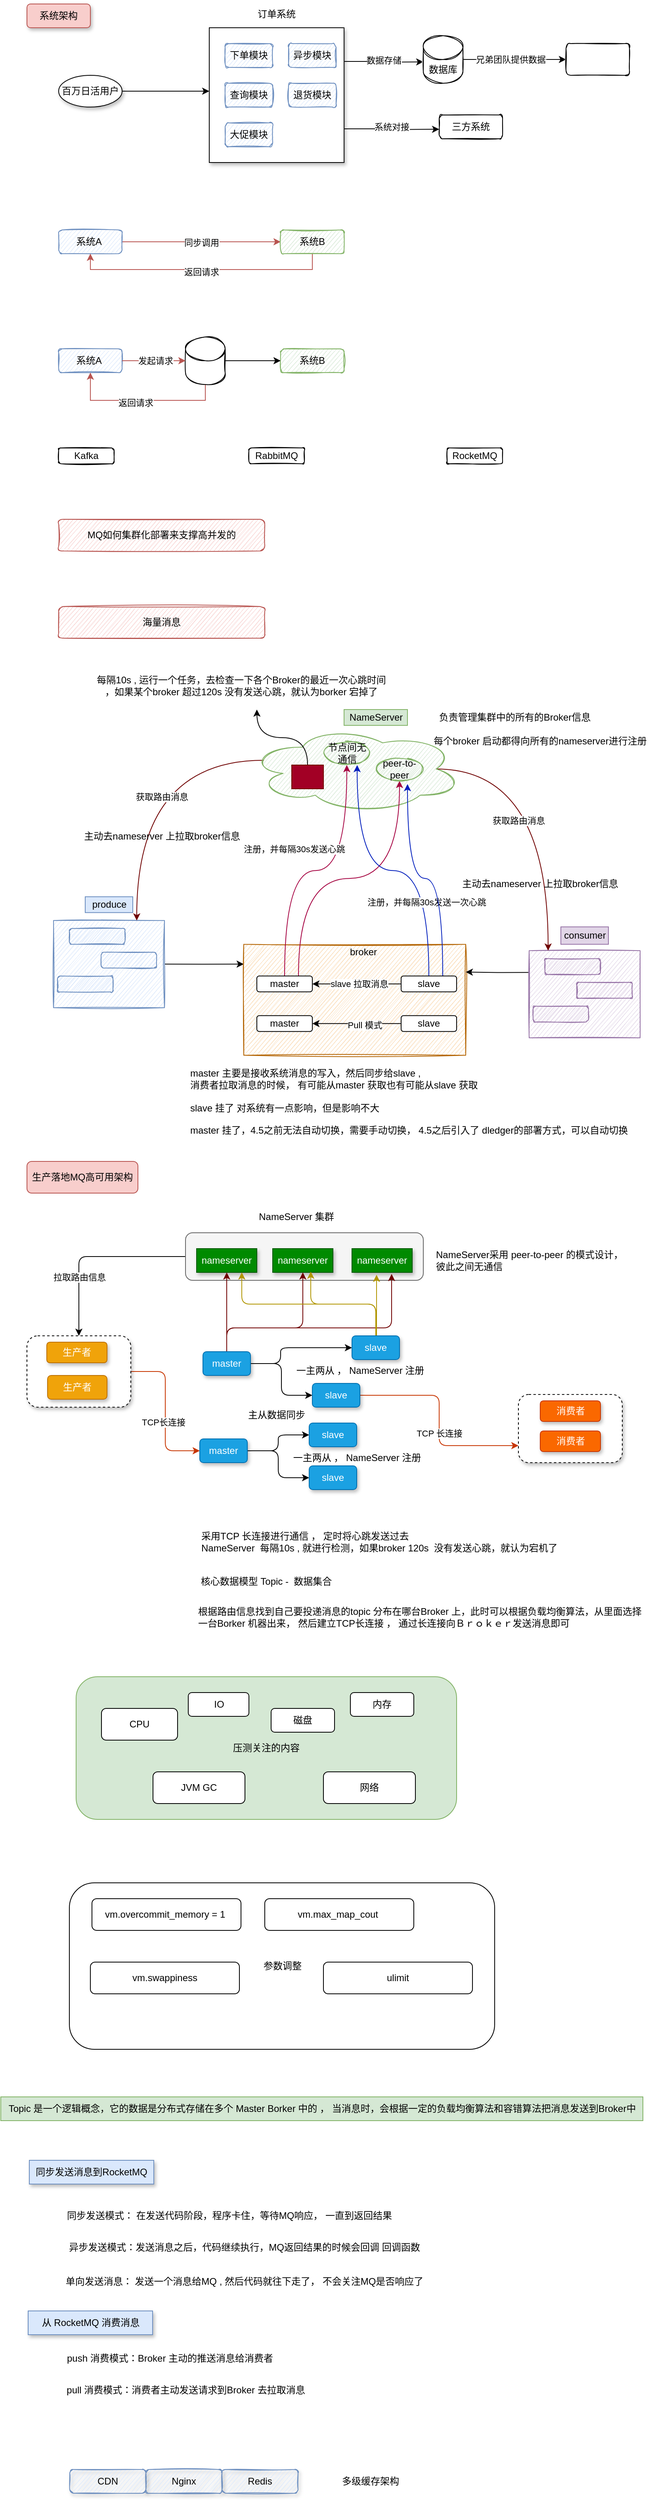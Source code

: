 <mxfile version="14.5.8" type="github" pages="2">
  <diagram id="b8MhGM4gEZMRXQwS6kFo" name="系统架构">
    <mxGraphModel dx="866" dy="522" grid="1" gridSize="10" guides="1" tooltips="1" connect="1" arrows="1" fold="1" page="1" pageScale="1" pageWidth="827" pageHeight="1169" math="0" shadow="0">
      <root>
        <mxCell id="0" />
        <mxCell id="1" parent="0" />
        <mxCell id="cdJhldStNLq4XBj77vGe-123" value="" style="rounded=1;whiteSpace=wrap;html=1;shadow=1;glass=0;sketch=0;align=center;dashed=1;" parent="1" vertex="1">
          <mxGeometry x="660" y="1794" width="131" height="86" as="geometry" />
        </mxCell>
        <mxCell id="cdJhldStNLq4XBj77vGe-134" style="edgeStyle=orthogonalEdgeStyle;orthogonalLoop=1;jettySize=auto;html=1;exitX=1;exitY=0.5;exitDx=0;exitDy=0;entryX=0;entryY=0.5;entryDx=0;entryDy=0;fillColor=#fa6800;strokeColor=#C73500;" parent="1" source="cdJhldStNLq4XBj77vGe-122" target="cdJhldStNLq4XBj77vGe-130" edge="1">
          <mxGeometry relative="1" as="geometry" />
        </mxCell>
        <mxCell id="cdJhldStNLq4XBj77vGe-136" value="TCP长连接" style="edgeLabel;html=1;align=center;verticalAlign=middle;resizable=0;points=[];" parent="cdJhldStNLq4XBj77vGe-134" vertex="1" connectable="0">
          <mxGeometry x="0.139" y="-3" relative="1" as="geometry">
            <mxPoint y="1" as="offset" />
          </mxGeometry>
        </mxCell>
        <mxCell id="cdJhldStNLq4XBj77vGe-122" value="" style="rounded=1;whiteSpace=wrap;html=1;shadow=1;glass=0;sketch=0;align=center;dashed=1;" parent="1" vertex="1">
          <mxGeometry x="40" y="1720" width="131" height="90" as="geometry" />
        </mxCell>
        <mxCell id="cdJhldStNLq4XBj77vGe-1" value="系统架构" style="rounded=1;whiteSpace=wrap;html=1;fillColor=#f8cecc;strokeColor=#b85450;sketch=0;shadow=1;" parent="1" vertex="1">
          <mxGeometry x="40" y="40" width="80" height="30" as="geometry" />
        </mxCell>
        <mxCell id="cdJhldStNLq4XBj77vGe-3" style="edgeStyle=orthogonalEdgeStyle;rounded=0;orthogonalLoop=1;jettySize=auto;html=1;exitX=1;exitY=0.5;exitDx=0;exitDy=0;" parent="1" source="cdJhldStNLq4XBj77vGe-2" edge="1">
          <mxGeometry relative="1" as="geometry">
            <mxPoint x="270" y="150" as="targetPoint" />
          </mxGeometry>
        </mxCell>
        <mxCell id="cdJhldStNLq4XBj77vGe-2" value="百万日活用户" style="ellipse;whiteSpace=wrap;html=1;shadow=1;sketch=0;" parent="1" vertex="1">
          <mxGeometry x="80" y="130" width="80" height="40" as="geometry" />
        </mxCell>
        <mxCell id="cdJhldStNLq4XBj77vGe-11" style="edgeStyle=orthogonalEdgeStyle;rounded=0;orthogonalLoop=1;jettySize=auto;html=1;exitX=1;exitY=0.25;exitDx=0;exitDy=0;" parent="1" source="cdJhldStNLq4XBj77vGe-4" edge="1">
          <mxGeometry relative="1" as="geometry">
            <mxPoint x="540" y="113" as="targetPoint" />
          </mxGeometry>
        </mxCell>
        <mxCell id="cdJhldStNLq4XBj77vGe-13" value="数据存储" style="edgeLabel;html=1;align=center;verticalAlign=middle;resizable=0;points=[];" parent="cdJhldStNLq4XBj77vGe-11" vertex="1" connectable="0">
          <mxGeometry x="0.244" y="-2" relative="1" as="geometry">
            <mxPoint x="-12.5" y="-5" as="offset" />
          </mxGeometry>
        </mxCell>
        <mxCell id="cdJhldStNLq4XBj77vGe-17" style="edgeStyle=orthogonalEdgeStyle;rounded=0;orthogonalLoop=1;jettySize=auto;html=1;exitX=1;exitY=0.75;exitDx=0;exitDy=0;" parent="1" source="cdJhldStNLq4XBj77vGe-4" edge="1">
          <mxGeometry relative="1" as="geometry">
            <mxPoint x="560" y="198" as="targetPoint" />
          </mxGeometry>
        </mxCell>
        <mxCell id="cdJhldStNLq4XBj77vGe-19" value="系统对接" style="edgeLabel;html=1;align=center;verticalAlign=middle;resizable=0;points=[];" parent="cdJhldStNLq4XBj77vGe-17" vertex="1" connectable="0">
          <mxGeometry x="-0.17" y="1" relative="1" as="geometry">
            <mxPoint x="10" y="-1.5" as="offset" />
          </mxGeometry>
        </mxCell>
        <mxCell id="cdJhldStNLq4XBj77vGe-4" value="" style="whiteSpace=wrap;html=1;aspect=fixed;shadow=1;sketch=0;" parent="1" vertex="1">
          <mxGeometry x="270" y="70" width="170" height="170" as="geometry" />
        </mxCell>
        <mxCell id="cdJhldStNLq4XBj77vGe-5" value="订单系统" style="text;html=1;strokeColor=none;fillColor=none;align=center;verticalAlign=middle;whiteSpace=wrap;rounded=0;shadow=1;sketch=0;" parent="1" vertex="1">
          <mxGeometry x="330" y="45" width="50" height="15" as="geometry" />
        </mxCell>
        <mxCell id="cdJhldStNLq4XBj77vGe-6" value="下单模块" style="rounded=1;whiteSpace=wrap;html=1;shadow=0;sketch=1;fillColor=#dae8fc;strokeColor=#6c8ebf;" parent="1" vertex="1">
          <mxGeometry x="290" y="90" width="60" height="30" as="geometry" />
        </mxCell>
        <mxCell id="cdJhldStNLq4XBj77vGe-7" value="异步模块" style="rounded=1;whiteSpace=wrap;html=1;shadow=0;sketch=1;fillColor=#dae8fc;strokeColor=#6c8ebf;" parent="1" vertex="1">
          <mxGeometry x="370" y="90" width="60" height="30" as="geometry" />
        </mxCell>
        <mxCell id="cdJhldStNLq4XBj77vGe-8" value="查询模块" style="rounded=1;whiteSpace=wrap;html=1;shadow=0;sketch=1;fillColor=#dae8fc;strokeColor=#6c8ebf;" parent="1" vertex="1">
          <mxGeometry x="290" y="140" width="60" height="30" as="geometry" />
        </mxCell>
        <mxCell id="cdJhldStNLq4XBj77vGe-9" value="退货模块" style="rounded=1;whiteSpace=wrap;html=1;shadow=0;sketch=1;fillColor=#dae8fc;strokeColor=#6c8ebf;" parent="1" vertex="1">
          <mxGeometry x="370" y="140" width="60" height="30" as="geometry" />
        </mxCell>
        <mxCell id="cdJhldStNLq4XBj77vGe-10" value="大促模块" style="rounded=1;whiteSpace=wrap;html=1;shadow=0;sketch=1;fillColor=#dae8fc;strokeColor=#6c8ebf;" parent="1" vertex="1">
          <mxGeometry x="290" y="190" width="60" height="30" as="geometry" />
        </mxCell>
        <mxCell id="cdJhldStNLq4XBj77vGe-14" style="edgeStyle=orthogonalEdgeStyle;rounded=0;orthogonalLoop=1;jettySize=auto;html=1;exitX=1;exitY=0.5;exitDx=0;exitDy=0;exitPerimeter=0;" parent="1" source="cdJhldStNLq4XBj77vGe-12" target="cdJhldStNLq4XBj77vGe-15" edge="1">
          <mxGeometry relative="1" as="geometry">
            <mxPoint x="650" y="110" as="targetPoint" />
          </mxGeometry>
        </mxCell>
        <mxCell id="cdJhldStNLq4XBj77vGe-16" value="兄弟团队提供数据" style="edgeLabel;html=1;align=center;verticalAlign=middle;resizable=0;points=[];" parent="cdJhldStNLq4XBj77vGe-14" vertex="1" connectable="0">
          <mxGeometry x="0.185" relative="1" as="geometry">
            <mxPoint x="-17" as="offset" />
          </mxGeometry>
        </mxCell>
        <mxCell id="cdJhldStNLq4XBj77vGe-12" value="数据库" style="shape=cylinder3;whiteSpace=wrap;html=1;boundedLbl=1;backgroundOutline=1;size=15;shadow=0;sketch=1;" parent="1" vertex="1">
          <mxGeometry x="540" y="80" width="50" height="60" as="geometry" />
        </mxCell>
        <mxCell id="cdJhldStNLq4XBj77vGe-15" value="" style="rounded=1;whiteSpace=wrap;html=1;shadow=0;sketch=1;" parent="1" vertex="1">
          <mxGeometry x="720" y="90" width="80" height="40" as="geometry" />
        </mxCell>
        <mxCell id="cdJhldStNLq4XBj77vGe-18" value="三方系统" style="rounded=1;whiteSpace=wrap;html=1;shadow=0;sketch=1;" parent="1" vertex="1">
          <mxGeometry x="560" y="180" width="80" height="30" as="geometry" />
        </mxCell>
        <mxCell id="cdJhldStNLq4XBj77vGe-22" style="edgeStyle=orthogonalEdgeStyle;rounded=0;orthogonalLoop=1;jettySize=auto;html=1;exitX=1;exitY=0.5;exitDx=0;exitDy=0;fillColor=#f8cecc;strokeColor=#b85450;" parent="1" source="cdJhldStNLq4XBj77vGe-21" edge="1">
          <mxGeometry relative="1" as="geometry">
            <mxPoint x="360" y="340" as="targetPoint" />
          </mxGeometry>
        </mxCell>
        <mxCell id="cdJhldStNLq4XBj77vGe-24" value="同步调用" style="edgeLabel;html=1;align=center;verticalAlign=middle;resizable=0;points=[];" parent="cdJhldStNLq4XBj77vGe-22" vertex="1" connectable="0">
          <mxGeometry x="0.19" y="-1" relative="1" as="geometry">
            <mxPoint x="-19" y="-1" as="offset" />
          </mxGeometry>
        </mxCell>
        <mxCell id="cdJhldStNLq4XBj77vGe-21" value="系统A&amp;nbsp;" style="rounded=1;whiteSpace=wrap;html=1;shadow=0;sketch=1;fillColor=#dae8fc;strokeColor=#6c8ebf;" parent="1" vertex="1">
          <mxGeometry x="80" y="325" width="80" height="30" as="geometry" />
        </mxCell>
        <mxCell id="cdJhldStNLq4XBj77vGe-25" style="edgeStyle=orthogonalEdgeStyle;rounded=0;orthogonalLoop=1;jettySize=auto;html=1;exitX=0.5;exitY=1;exitDx=0;exitDy=0;entryX=0.5;entryY=1;entryDx=0;entryDy=0;fillColor=#f8cecc;strokeColor=#b85450;" parent="1" source="cdJhldStNLq4XBj77vGe-23" target="cdJhldStNLq4XBj77vGe-21" edge="1">
          <mxGeometry relative="1" as="geometry" />
        </mxCell>
        <mxCell id="cdJhldStNLq4XBj77vGe-26" value="返回请求" style="edgeLabel;html=1;align=center;verticalAlign=middle;resizable=0;points=[];" parent="cdJhldStNLq4XBj77vGe-25" vertex="1" connectable="0">
          <mxGeometry x="-0.144" y="3" relative="1" as="geometry">
            <mxPoint x="-23" as="offset" />
          </mxGeometry>
        </mxCell>
        <mxCell id="cdJhldStNLq4XBj77vGe-23" value="系统B" style="rounded=1;whiteSpace=wrap;html=1;shadow=0;sketch=1;fillColor=#d5e8d4;strokeColor=#82b366;" parent="1" vertex="1">
          <mxGeometry x="360" y="325" width="80" height="30" as="geometry" />
        </mxCell>
        <mxCell id="cdJhldStNLq4XBj77vGe-29" value="系统A&amp;nbsp;" style="rounded=1;whiteSpace=wrap;html=1;shadow=0;sketch=1;fillColor=#dae8fc;strokeColor=#6c8ebf;" parent="1" vertex="1">
          <mxGeometry x="80" y="475" width="80" height="30" as="geometry" />
        </mxCell>
        <mxCell id="cdJhldStNLq4XBj77vGe-30" style="edgeStyle=orthogonalEdgeStyle;rounded=0;orthogonalLoop=1;jettySize=auto;html=1;exitX=0.5;exitY=1;exitDx=0;exitDy=0;entryX=0.5;entryY=1;entryDx=0;entryDy=0;fillColor=#f8cecc;strokeColor=#b85450;exitPerimeter=0;" parent="1" source="cdJhldStNLq4XBj77vGe-33" target="cdJhldStNLq4XBj77vGe-29" edge="1">
          <mxGeometry relative="1" as="geometry" />
        </mxCell>
        <mxCell id="cdJhldStNLq4XBj77vGe-31" value="返回请求" style="edgeLabel;html=1;align=center;verticalAlign=middle;resizable=0;points=[];" parent="cdJhldStNLq4XBj77vGe-30" vertex="1" connectable="0">
          <mxGeometry x="-0.144" y="3" relative="1" as="geometry">
            <mxPoint x="-23" as="offset" />
          </mxGeometry>
        </mxCell>
        <mxCell id="cdJhldStNLq4XBj77vGe-32" value="系统B" style="rounded=1;whiteSpace=wrap;html=1;shadow=0;sketch=1;fillColor=#d5e8d4;strokeColor=#82b366;" parent="1" vertex="1">
          <mxGeometry x="360" y="475" width="80" height="30" as="geometry" />
        </mxCell>
        <mxCell id="cdJhldStNLq4XBj77vGe-37" style="edgeStyle=orthogonalEdgeStyle;rounded=0;orthogonalLoop=1;jettySize=auto;html=1;exitX=1;exitY=0.5;exitDx=0;exitDy=0;exitPerimeter=0;entryX=0;entryY=0.5;entryDx=0;entryDy=0;" parent="1" source="cdJhldStNLq4XBj77vGe-33" target="cdJhldStNLq4XBj77vGe-32" edge="1">
          <mxGeometry relative="1" as="geometry" />
        </mxCell>
        <mxCell id="cdJhldStNLq4XBj77vGe-33" value="" style="shape=cylinder3;whiteSpace=wrap;html=1;boundedLbl=1;backgroundOutline=1;size=15;shadow=0;sketch=1;" parent="1" vertex="1">
          <mxGeometry x="240" y="460" width="50" height="60" as="geometry" />
        </mxCell>
        <mxCell id="cdJhldStNLq4XBj77vGe-34" style="edgeStyle=orthogonalEdgeStyle;rounded=0;orthogonalLoop=1;jettySize=auto;html=1;exitX=1;exitY=0.5;exitDx=0;exitDy=0;fillColor=#f8cecc;strokeColor=#b85450;" parent="1" source="cdJhldStNLq4XBj77vGe-29" target="cdJhldStNLq4XBj77vGe-33" edge="1">
          <mxGeometry relative="1" as="geometry">
            <mxPoint x="360" y="495" as="targetPoint" />
            <mxPoint x="160" y="495" as="sourcePoint" />
          </mxGeometry>
        </mxCell>
        <mxCell id="cdJhldStNLq4XBj77vGe-35" value="发起请求" style="edgeLabel;html=1;align=center;verticalAlign=middle;resizable=0;points=[];" parent="cdJhldStNLq4XBj77vGe-34" vertex="1" connectable="0">
          <mxGeometry x="0.19" y="-1" relative="1" as="geometry">
            <mxPoint x="-6" y="-1" as="offset" />
          </mxGeometry>
        </mxCell>
        <mxCell id="cdJhldStNLq4XBj77vGe-38" value="Kafka" style="rounded=1;whiteSpace=wrap;html=1;shadow=0;sketch=1;" parent="1" vertex="1">
          <mxGeometry x="80" y="600" width="70" height="20" as="geometry" />
        </mxCell>
        <mxCell id="cdJhldStNLq4XBj77vGe-39" value="RabbitMQ" style="rounded=1;whiteSpace=wrap;html=1;shadow=0;sketch=1;" parent="1" vertex="1">
          <mxGeometry x="320" y="600" width="70" height="20" as="geometry" />
        </mxCell>
        <mxCell id="cdJhldStNLq4XBj77vGe-40" value="RocketMQ" style="rounded=1;whiteSpace=wrap;html=1;shadow=0;sketch=1;" parent="1" vertex="1">
          <mxGeometry x="570" y="600" width="70" height="20" as="geometry" />
        </mxCell>
        <mxCell id="cdJhldStNLq4XBj77vGe-41" value="MQ如何集群化部署来支撑高并发的" style="rounded=1;whiteSpace=wrap;html=1;shadow=0;sketch=1;fillColor=#f8cecc;strokeColor=#b85450;" parent="1" vertex="1">
          <mxGeometry x="80" y="690" width="260" height="40" as="geometry" />
        </mxCell>
        <mxCell id="cdJhldStNLq4XBj77vGe-43" value="海量消息" style="rounded=1;whiteSpace=wrap;html=1;shadow=0;sketch=1;fillColor=#f8cecc;strokeColor=#b85450;" parent="1" vertex="1">
          <mxGeometry x="80" y="800" width="260" height="40" as="geometry" />
        </mxCell>
        <mxCell id="cdJhldStNLq4XBj77vGe-51" style="edgeStyle=orthogonalEdgeStyle;rounded=0;orthogonalLoop=1;jettySize=auto;html=1;exitX=1;exitY=0.5;exitDx=0;exitDy=0;" parent="1" source="cdJhldStNLq4XBj77vGe-45" edge="1">
          <mxGeometry relative="1" as="geometry">
            <mxPoint x="313.5" y="1251.15" as="targetPoint" />
          </mxGeometry>
        </mxCell>
        <mxCell id="cdJhldStNLq4XBj77vGe-45" value="" style="rounded=0;whiteSpace=wrap;html=1;shadow=0;sketch=1;fillColor=#dae8fc;strokeColor=#6c8ebf;" parent="1" vertex="1">
          <mxGeometry x="73.5" y="1196.15" width="140" height="110" as="geometry" />
        </mxCell>
        <mxCell id="cdJhldStNLq4XBj77vGe-46" value="produce" style="text;html=1;strokeColor=#6c8ebf;fillColor=#dae8fc;align=center;verticalAlign=middle;whiteSpace=wrap;rounded=0;shadow=0;sketch=0;" parent="1" vertex="1">
          <mxGeometry x="113.5" y="1166.15" width="60" height="20" as="geometry" />
        </mxCell>
        <mxCell id="cdJhldStNLq4XBj77vGe-47" value="" style="rounded=1;whiteSpace=wrap;html=1;shadow=0;sketch=1;fillColor=#dae8fc;strokeColor=#6c8ebf;" parent="1" vertex="1">
          <mxGeometry x="93.5" y="1206.15" width="70" height="20" as="geometry" />
        </mxCell>
        <mxCell id="cdJhldStNLq4XBj77vGe-48" value="" style="rounded=1;whiteSpace=wrap;html=1;shadow=0;sketch=1;fillColor=#dae8fc;strokeColor=#6c8ebf;" parent="1" vertex="1">
          <mxGeometry x="78.5" y="1266.15" width="70" height="20" as="geometry" />
        </mxCell>
        <mxCell id="cdJhldStNLq4XBj77vGe-49" value="" style="rounded=1;whiteSpace=wrap;html=1;shadow=0;sketch=1;fillColor=#dae8fc;strokeColor=#6c8ebf;" parent="1" vertex="1">
          <mxGeometry x="133.5" y="1236.15" width="70" height="20" as="geometry" />
        </mxCell>
        <mxCell id="cdJhldStNLq4XBj77vGe-52" value="" style="rounded=0;whiteSpace=wrap;html=1;shadow=0;sketch=1;fillColor=#fad7ac;strokeColor=#b46504;" parent="1" vertex="1">
          <mxGeometry x="313.5" y="1226.15" width="280" height="140" as="geometry" />
        </mxCell>
        <mxCell id="cdJhldStNLq4XBj77vGe-53" value="broker" style="text;html=1;align=center;verticalAlign=middle;resizable=0;points=[];autosize=1;strokeColor=none;" parent="1" vertex="1">
          <mxGeometry x="438.5" y="1226.15" width="50" height="20" as="geometry" />
        </mxCell>
        <mxCell id="cdJhldStNLq4XBj77vGe-60" style="edgeStyle=orthogonalEdgeStyle;rounded=0;orthogonalLoop=1;jettySize=auto;html=1;exitX=0;exitY=0.25;exitDx=0;exitDy=0;entryX=1;entryY=0.25;entryDx=0;entryDy=0;" parent="1" source="cdJhldStNLq4XBj77vGe-54" target="cdJhldStNLq4XBj77vGe-52" edge="1">
          <mxGeometry relative="1" as="geometry" />
        </mxCell>
        <mxCell id="cdJhldStNLq4XBj77vGe-54" value="" style="rounded=0;whiteSpace=wrap;html=1;shadow=0;sketch=1;fillColor=#e1d5e7;strokeColor=#9673a6;" parent="1" vertex="1">
          <mxGeometry x="673.5" y="1234.15" width="140" height="110" as="geometry" />
        </mxCell>
        <mxCell id="cdJhldStNLq4XBj77vGe-55" value="consumer" style="text;html=1;strokeColor=#9673a6;fillColor=#e1d5e7;align=center;verticalAlign=middle;whiteSpace=wrap;rounded=0;shadow=0;sketch=0;" parent="1" vertex="1">
          <mxGeometry x="713.5" y="1204.15" width="60" height="22" as="geometry" />
        </mxCell>
        <mxCell id="cdJhldStNLq4XBj77vGe-56" value="" style="rounded=1;whiteSpace=wrap;html=1;shadow=0;sketch=1;fillColor=#e1d5e7;strokeColor=#9673a6;" parent="1" vertex="1">
          <mxGeometry x="693.5" y="1244.15" width="70" height="20" as="geometry" />
        </mxCell>
        <mxCell id="cdJhldStNLq4XBj77vGe-57" value="" style="rounded=1;whiteSpace=wrap;html=1;shadow=0;sketch=1;fillColor=#e1d5e7;strokeColor=#9673a6;" parent="1" vertex="1">
          <mxGeometry x="678.5" y="1304.15" width="70" height="20" as="geometry" />
        </mxCell>
        <mxCell id="cdJhldStNLq4XBj77vGe-58" value="" style="rounded=1;whiteSpace=wrap;html=1;shadow=0;sketch=1;fillColor=#e1d5e7;strokeColor=#9673a6;" parent="1" vertex="1">
          <mxGeometry x="733.5" y="1274.15" width="70" height="20" as="geometry" />
        </mxCell>
        <mxCell id="cdJhldStNLq4XBj77vGe-81" style="edgeStyle=orthogonalEdgeStyle;curved=1;orthogonalLoop=1;jettySize=auto;html=1;exitX=0.07;exitY=0.4;exitDx=0;exitDy=0;exitPerimeter=0;entryX=0.75;entryY=0;entryDx=0;entryDy=0;fillColor=#a20025;strokeColor=#6F0000;" parent="1" source="cdJhldStNLq4XBj77vGe-62" target="cdJhldStNLq4XBj77vGe-45" edge="1">
          <mxGeometry relative="1" as="geometry" />
        </mxCell>
        <mxCell id="cdJhldStNLq4XBj77vGe-82" value="获取路由消息" style="edgeLabel;html=1;align=center;verticalAlign=middle;resizable=0;points=[];" parent="cdJhldStNLq4XBj77vGe-81" vertex="1" connectable="0">
          <mxGeometry x="-0.114" y="14" relative="1" as="geometry">
            <mxPoint x="17.5" y="45.4" as="offset" />
          </mxGeometry>
        </mxCell>
        <mxCell id="cdJhldStNLq4XBj77vGe-83" style="edgeStyle=orthogonalEdgeStyle;curved=1;orthogonalLoop=1;jettySize=auto;html=1;exitX=0.875;exitY=0.5;exitDx=0;exitDy=0;exitPerimeter=0;entryX=0.171;entryY=0;entryDx=0;entryDy=0;entryPerimeter=0;fillColor=#a20025;strokeColor=#6F0000;" parent="1" source="cdJhldStNLq4XBj77vGe-62" target="cdJhldStNLq4XBj77vGe-54" edge="1">
          <mxGeometry relative="1" as="geometry" />
        </mxCell>
        <mxCell id="cdJhldStNLq4XBj77vGe-84" value="获取路由消息" style="edgeLabel;html=1;align=center;verticalAlign=middle;resizable=0;points=[];" parent="cdJhldStNLq4XBj77vGe-83" vertex="1" connectable="0">
          <mxGeometry x="-0.18" y="-16" relative="1" as="geometry">
            <mxPoint x="-21.4" y="54.15" as="offset" />
          </mxGeometry>
        </mxCell>
        <mxCell id="cdJhldStNLq4XBj77vGe-62" value="" style="ellipse;shape=cloud;whiteSpace=wrap;html=1;shadow=0;sketch=1;fillColor=#d5e8d4;strokeColor=#82b366;" parent="1" vertex="1">
          <mxGeometry x="320" y="950" width="270" height="110" as="geometry" />
        </mxCell>
        <mxCell id="cdJhldStNLq4XBj77vGe-63" value="NameServer" style="text;html=1;align=center;verticalAlign=middle;resizable=0;points=[];autosize=1;strokeColor=#82b366;fillColor=#d5e8d4;" parent="1" vertex="1">
          <mxGeometry x="440" y="930" width="80" height="20" as="geometry" />
        </mxCell>
        <mxCell id="cdJhldStNLq4XBj77vGe-64" value="节点间无通信" style="ellipse;whiteSpace=wrap;html=1;shadow=0;sketch=1;fillColor=#d5e8d4;strokeColor=#82b366;" parent="1" vertex="1">
          <mxGeometry x="413.5" y="970" width="60" height="30" as="geometry" />
        </mxCell>
        <mxCell id="cdJhldStNLq4XBj77vGe-65" value="负责管理集群中的所有的Broker信息" style="text;html=1;align=center;verticalAlign=middle;resizable=0;points=[];autosize=1;strokeColor=none;" parent="1" vertex="1">
          <mxGeometry x="550" y="930" width="210" height="20" as="geometry" />
        </mxCell>
        <mxCell id="cdJhldStNLq4XBj77vGe-75" style="edgeStyle=orthogonalEdgeStyle;orthogonalLoop=1;jettySize=auto;html=1;exitX=0.5;exitY=0;exitDx=0;exitDy=0;curved=1;fillColor=#d80073;strokeColor=#A50040;" parent="1" source="cdJhldStNLq4XBj77vGe-68" target="cdJhldStNLq4XBj77vGe-64" edge="1">
          <mxGeometry relative="1" as="geometry" />
        </mxCell>
        <mxCell id="cdJhldStNLq4XBj77vGe-87" value="注册，并每隔30s发送心跳" style="edgeLabel;html=1;align=center;verticalAlign=middle;resizable=0;points=[];" parent="cdJhldStNLq4XBj77vGe-75" vertex="1" connectable="0">
          <mxGeometry x="-0.394" y="-8" relative="1" as="geometry">
            <mxPoint x="3.5" y="-56.15" as="offset" />
          </mxGeometry>
        </mxCell>
        <mxCell id="cdJhldStNLq4XBj77vGe-77" style="edgeStyle=orthogonalEdgeStyle;rounded=0;orthogonalLoop=1;jettySize=auto;html=1;exitX=0.75;exitY=0;exitDx=0;exitDy=0;entryX=0.5;entryY=1;entryDx=0;entryDy=0;curved=1;fillColor=#d80073;strokeColor=#A50040;" parent="1" source="cdJhldStNLq4XBj77vGe-68" target="cdJhldStNLq4XBj77vGe-76" edge="1">
          <mxGeometry relative="1" as="geometry">
            <mxPoint x="503.5" y="1146.15" as="targetPoint" />
          </mxGeometry>
        </mxCell>
        <mxCell id="cdJhldStNLq4XBj77vGe-68" value="master" style="rounded=1;whiteSpace=wrap;html=1;shadow=0;sketch=0;" parent="1" vertex="1">
          <mxGeometry x="330" y="1266.15" width="70" height="20" as="geometry" />
        </mxCell>
        <mxCell id="cdJhldStNLq4XBj77vGe-70" style="edgeStyle=orthogonalEdgeStyle;rounded=0;orthogonalLoop=1;jettySize=auto;html=1;entryX=1;entryY=0.5;entryDx=0;entryDy=0;" parent="1" source="cdJhldStNLq4XBj77vGe-69" target="cdJhldStNLq4XBj77vGe-68" edge="1">
          <mxGeometry relative="1" as="geometry" />
        </mxCell>
        <mxCell id="cdJhldStNLq4XBj77vGe-92" value="slave 拉取消息" style="edgeLabel;html=1;align=center;verticalAlign=middle;resizable=0;points=[];" parent="cdJhldStNLq4XBj77vGe-70" vertex="1" connectable="0">
          <mxGeometry x="-0.179" y="-1" relative="1" as="geometry">
            <mxPoint x="-7" y="1" as="offset" />
          </mxGeometry>
        </mxCell>
        <mxCell id="cdJhldStNLq4XBj77vGe-78" style="edgeStyle=orthogonalEdgeStyle;rounded=0;orthogonalLoop=1;jettySize=auto;html=1;exitX=0.5;exitY=0;exitDx=0;exitDy=0;entryX=0.717;entryY=1;entryDx=0;entryDy=0;entryPerimeter=0;curved=1;fillColor=#0050ef;strokeColor=#001DBC;" parent="1" source="cdJhldStNLq4XBj77vGe-69" target="cdJhldStNLq4XBj77vGe-64" edge="1">
          <mxGeometry relative="1" as="geometry" />
        </mxCell>
        <mxCell id="cdJhldStNLq4XBj77vGe-91" value="注册，并每隔30s发送一次心跳" style="edgeLabel;html=1;align=center;verticalAlign=middle;resizable=0;points=[];" parent="cdJhldStNLq4XBj77vGe-78" vertex="1" connectable="0">
          <mxGeometry x="-0.475" y="3" relative="1" as="geometry">
            <mxPoint as="offset" />
          </mxGeometry>
        </mxCell>
        <mxCell id="cdJhldStNLq4XBj77vGe-79" style="edgeStyle=orthogonalEdgeStyle;rounded=0;orthogonalLoop=1;jettySize=auto;html=1;exitX=0.75;exitY=0;exitDx=0;exitDy=0;entryX=0.667;entryY=1.133;entryDx=0;entryDy=0;curved=1;fillColor=#0050ef;strokeColor=#001DBC;entryPerimeter=0;" parent="1" source="cdJhldStNLq4XBj77vGe-69" target="cdJhldStNLq4XBj77vGe-76" edge="1">
          <mxGeometry relative="1" as="geometry">
            <mxPoint x="524.713" y="1141.757" as="targetPoint" />
          </mxGeometry>
        </mxCell>
        <mxCell id="cdJhldStNLq4XBj77vGe-69" value="slave" style="rounded=1;whiteSpace=wrap;html=1;shadow=0;sketch=0;" parent="1" vertex="1">
          <mxGeometry x="512" y="1266.15" width="70" height="20" as="geometry" />
        </mxCell>
        <mxCell id="cdJhldStNLq4XBj77vGe-71" value="master" style="rounded=1;whiteSpace=wrap;html=1;shadow=0;sketch=0;" parent="1" vertex="1">
          <mxGeometry x="330" y="1316.15" width="70" height="20" as="geometry" />
        </mxCell>
        <mxCell id="cdJhldStNLq4XBj77vGe-72" style="edgeStyle=orthogonalEdgeStyle;rounded=0;orthogonalLoop=1;jettySize=auto;html=1;entryX=1;entryY=0.5;entryDx=0;entryDy=0;" parent="1" source="cdJhldStNLq4XBj77vGe-73" target="cdJhldStNLq4XBj77vGe-71" edge="1">
          <mxGeometry relative="1" as="geometry" />
        </mxCell>
        <mxCell id="cdJhldStNLq4XBj77vGe-93" value="Pull 模式" style="edgeLabel;html=1;align=center;verticalAlign=middle;resizable=0;points=[];" parent="cdJhldStNLq4XBj77vGe-72" vertex="1" connectable="0">
          <mxGeometry x="-0.179" y="2" relative="1" as="geometry">
            <mxPoint as="offset" />
          </mxGeometry>
        </mxCell>
        <mxCell id="cdJhldStNLq4XBj77vGe-73" value="slave" style="rounded=1;whiteSpace=wrap;html=1;shadow=0;sketch=0;" parent="1" vertex="1">
          <mxGeometry x="512" y="1316.15" width="70" height="20" as="geometry" />
        </mxCell>
        <mxCell id="cdJhldStNLq4XBj77vGe-76" value="peer-to-peer" style="ellipse;whiteSpace=wrap;html=1;shadow=0;sketch=1;fillColor=#d5e8d4;strokeColor=#82b366;" parent="1" vertex="1">
          <mxGeometry x="480" y="990" width="60" height="30" as="geometry" />
        </mxCell>
        <mxCell id="cdJhldStNLq4XBj77vGe-80" value="每个broker 启动都得向所有的nameserver进行注册" style="text;html=1;align=center;verticalAlign=middle;resizable=0;points=[];autosize=1;strokeColor=none;" parent="1" vertex="1">
          <mxGeometry x="547" y="960" width="280" height="20" as="geometry" />
        </mxCell>
        <mxCell id="cdJhldStNLq4XBj77vGe-85" value="主动去nameserver 上拉取broker信息" style="text;html=1;align=center;verticalAlign=middle;resizable=0;points=[];autosize=1;strokeColor=none;" parent="1" vertex="1">
          <mxGeometry x="105" y="1080" width="210" height="20" as="geometry" />
        </mxCell>
        <mxCell id="cdJhldStNLq4XBj77vGe-86" value="主动去nameserver 上拉取broker信息" style="text;html=1;align=center;verticalAlign=middle;resizable=0;points=[];autosize=1;strokeColor=none;" parent="1" vertex="1">
          <mxGeometry x="582" y="1140" width="210" height="20" as="geometry" />
        </mxCell>
        <mxCell id="cdJhldStNLq4XBj77vGe-89" style="edgeStyle=orthogonalEdgeStyle;curved=1;orthogonalLoop=1;jettySize=auto;html=1;exitX=0.5;exitY=0;exitDx=0;exitDy=0;" parent="1" source="cdJhldStNLq4XBj77vGe-88" edge="1">
          <mxGeometry relative="1" as="geometry">
            <mxPoint x="330" y="930" as="targetPoint" />
          </mxGeometry>
        </mxCell>
        <mxCell id="cdJhldStNLq4XBj77vGe-88" value="" style="rounded=0;whiteSpace=wrap;html=1;shadow=0;sketch=0;fillColor=#a20025;strokeColor=#6F0000;fontColor=#ffffff;" parent="1" vertex="1">
          <mxGeometry x="374" y="1000" width="40" height="30" as="geometry" />
        </mxCell>
        <mxCell id="cdJhldStNLq4XBj77vGe-90" value="每隔10s , 运行一个任务，去检查一下各个Broker的最近一次心跳时间&lt;br&gt;，如果某个broker 超过120s 没有发送心跳，就认为borker 宕掉了" style="text;html=1;align=center;verticalAlign=middle;resizable=0;points=[];autosize=1;strokeColor=none;" parent="1" vertex="1">
          <mxGeometry x="120" y="885" width="380" height="30" as="geometry" />
        </mxCell>
        <mxCell id="cdJhldStNLq4XBj77vGe-94" value="master 主要是接收系统消息的写入，然后同步给slave ,&amp;nbsp; &lt;br&gt;消费者拉取消息的时候， 有可能从master 获取也有可能从slave 获取&lt;br&gt;&lt;br&gt;slave 挂了 对系统有一点影响，但是影响不大&lt;br&gt;&lt;br&gt;master 挂了，4.5之前无法自动切换，需要手动切换， 4.5之后引入了 dledger的部署方式，可以自动切换" style="text;html=1;align=left;verticalAlign=middle;resizable=0;points=[];autosize=1;strokeColor=none;" parent="1" vertex="1">
          <mxGeometry x="243.5" y="1380" width="570" height="90" as="geometry" />
        </mxCell>
        <mxCell id="cdJhldStNLq4XBj77vGe-96" value="生产落地MQ高可用架构" style="rounded=1;whiteSpace=wrap;html=1;shadow=0;sketch=0;fillColor=#f8cecc;strokeColor=#b85450;" parent="1" vertex="1">
          <mxGeometry x="40" y="1500" width="140" height="40" as="geometry" />
        </mxCell>
        <mxCell id="cdJhldStNLq4XBj77vGe-125" style="edgeStyle=orthogonalEdgeStyle;orthogonalLoop=1;jettySize=auto;html=1;exitX=0;exitY=0.5;exitDx=0;exitDy=0;entryX=0.5;entryY=0;entryDx=0;entryDy=0;" parent="1" source="cdJhldStNLq4XBj77vGe-97" target="cdJhldStNLq4XBj77vGe-122" edge="1">
          <mxGeometry relative="1" as="geometry" />
        </mxCell>
        <mxCell id="cdJhldStNLq4XBj77vGe-126" value="拉取路由信息" style="edgeLabel;html=1;align=center;verticalAlign=middle;resizable=0;points=[];" parent="cdJhldStNLq4XBj77vGe-125" vertex="1" connectable="0">
          <mxGeometry x="0.36" relative="1" as="geometry">
            <mxPoint y="1" as="offset" />
          </mxGeometry>
        </mxCell>
        <mxCell id="cdJhldStNLq4XBj77vGe-97" value="" style="rounded=1;whiteSpace=wrap;html=1;shadow=0;sketch=0;align=left;fillColor=#f5f5f5;strokeColor=#666666;fontColor=#333333;" parent="1" vertex="1">
          <mxGeometry x="240" y="1590" width="300" height="60" as="geometry" />
        </mxCell>
        <mxCell id="cdJhldStNLq4XBj77vGe-98" value="nameserver" style="rounded=0;whiteSpace=wrap;html=1;shadow=1;sketch=0;align=center;glass=0;fillColor=#008a00;strokeColor=#005700;fontColor=#ffffff;" parent="1" vertex="1">
          <mxGeometry x="254" y="1610" width="76" height="30" as="geometry" />
        </mxCell>
        <mxCell id="cdJhldStNLq4XBj77vGe-99" value="nameserver" style="rounded=0;whiteSpace=wrap;html=1;shadow=1;sketch=0;align=center;glass=0;fillColor=#008a00;strokeColor=#005700;fontColor=#ffffff;" parent="1" vertex="1">
          <mxGeometry x="350" y="1610" width="76" height="30" as="geometry" />
        </mxCell>
        <mxCell id="cdJhldStNLq4XBj77vGe-100" value="nameserver" style="rounded=0;whiteSpace=wrap;html=1;shadow=1;sketch=0;align=center;glass=0;fillColor=#008a00;strokeColor=#005700;fontColor=#ffffff;" parent="1" vertex="1">
          <mxGeometry x="450" y="1610" width="76" height="30" as="geometry" />
        </mxCell>
        <mxCell id="cdJhldStNLq4XBj77vGe-101" value="NameServer 集群" style="text;html=1;strokeColor=none;fillColor=none;align=center;verticalAlign=middle;whiteSpace=wrap;rounded=0;shadow=1;glass=0;sketch=0;" parent="1" vertex="1">
          <mxGeometry x="320" y="1560" width="120" height="20" as="geometry" />
        </mxCell>
        <mxCell id="cdJhldStNLq4XBj77vGe-102" value="NameServer采用 peer-to-peer 的模式设计，&lt;br&gt;彼此之间无通信" style="text;html=1;align=left;verticalAlign=middle;resizable=0;points=[];autosize=1;strokeColor=none;" parent="1" vertex="1">
          <mxGeometry x="553.5" y="1610" width="250" height="30" as="geometry" />
        </mxCell>
        <mxCell id="cdJhldStNLq4XBj77vGe-106" style="edgeStyle=orthogonalEdgeStyle;orthogonalLoop=1;jettySize=auto;html=1;exitX=1;exitY=0.5;exitDx=0;exitDy=0;entryX=0;entryY=0.5;entryDx=0;entryDy=0;" parent="1" source="cdJhldStNLq4XBj77vGe-103" target="cdJhldStNLq4XBj77vGe-104" edge="1">
          <mxGeometry relative="1" as="geometry">
            <Array as="points">
              <mxPoint x="360" y="1755" />
              <mxPoint x="360" y="1735" />
            </Array>
          </mxGeometry>
        </mxCell>
        <mxCell id="cdJhldStNLq4XBj77vGe-107" style="edgeStyle=orthogonalEdgeStyle;orthogonalLoop=1;jettySize=auto;html=1;exitX=1;exitY=0.5;exitDx=0;exitDy=0;entryX=0;entryY=0.5;entryDx=0;entryDy=0;" parent="1" source="cdJhldStNLq4XBj77vGe-103" target="cdJhldStNLq4XBj77vGe-105" edge="1">
          <mxGeometry relative="1" as="geometry" />
        </mxCell>
        <mxCell id="cdJhldStNLq4XBj77vGe-109" style="edgeStyle=orthogonalEdgeStyle;orthogonalLoop=1;jettySize=auto;html=1;entryX=0.5;entryY=1;entryDx=0;entryDy=0;fillColor=#a20025;strokeColor=#6F0000;" parent="1" source="cdJhldStNLq4XBj77vGe-103" target="cdJhldStNLq4XBj77vGe-98" edge="1">
          <mxGeometry relative="1" as="geometry" />
        </mxCell>
        <mxCell id="cdJhldStNLq4XBj77vGe-110" style="edgeStyle=orthogonalEdgeStyle;orthogonalLoop=1;jettySize=auto;html=1;exitX=0.5;exitY=0;exitDx=0;exitDy=0;entryX=0.5;entryY=1;entryDx=0;entryDy=0;fillColor=#a20025;strokeColor=#6F0000;" parent="1" source="cdJhldStNLq4XBj77vGe-103" target="cdJhldStNLq4XBj77vGe-99" edge="1">
          <mxGeometry relative="1" as="geometry">
            <Array as="points">
              <mxPoint x="292" y="1710" />
              <mxPoint x="388" y="1710" />
            </Array>
          </mxGeometry>
        </mxCell>
        <mxCell id="cdJhldStNLq4XBj77vGe-111" style="edgeStyle=orthogonalEdgeStyle;orthogonalLoop=1;jettySize=auto;html=1;exitX=0.5;exitY=0;exitDx=0;exitDy=0;entryX=0.658;entryY=1.067;entryDx=0;entryDy=0;entryPerimeter=0;fillColor=#a20025;strokeColor=#6F0000;" parent="1" source="cdJhldStNLq4XBj77vGe-103" target="cdJhldStNLq4XBj77vGe-100" edge="1">
          <mxGeometry relative="1" as="geometry">
            <Array as="points">
              <mxPoint x="292" y="1710" />
              <mxPoint x="500" y="1710" />
            </Array>
          </mxGeometry>
        </mxCell>
        <mxCell id="cdJhldStNLq4XBj77vGe-103" value="master" style="rounded=1;whiteSpace=wrap;html=1;shadow=1;glass=0;sketch=0;align=center;fillColor=#1ba1e2;strokeColor=#006EAF;fontColor=#ffffff;" parent="1" vertex="1">
          <mxGeometry x="262" y="1740" width="60" height="30" as="geometry" />
        </mxCell>
        <mxCell id="cdJhldStNLq4XBj77vGe-112" style="edgeStyle=orthogonalEdgeStyle;orthogonalLoop=1;jettySize=auto;html=1;exitX=0.5;exitY=0;exitDx=0;exitDy=0;entryX=0.75;entryY=1;entryDx=0;entryDy=0;fillColor=#e3c800;strokeColor=#B09500;" parent="1" source="cdJhldStNLq4XBj77vGe-104" target="cdJhldStNLq4XBj77vGe-98" edge="1">
          <mxGeometry relative="1" as="geometry">
            <Array as="points">
              <mxPoint x="480" y="1680" />
              <mxPoint x="311" y="1680" />
            </Array>
          </mxGeometry>
        </mxCell>
        <mxCell id="cdJhldStNLq4XBj77vGe-113" style="edgeStyle=orthogonalEdgeStyle;orthogonalLoop=1;jettySize=auto;html=1;exitX=0.5;exitY=0;exitDx=0;exitDy=0;entryX=0.632;entryY=0.967;entryDx=0;entryDy=0;entryPerimeter=0;fillColor=#e3c800;strokeColor=#B09500;" parent="1" source="cdJhldStNLq4XBj77vGe-104" target="cdJhldStNLq4XBj77vGe-99" edge="1">
          <mxGeometry relative="1" as="geometry">
            <Array as="points">
              <mxPoint x="480" y="1680" />
              <mxPoint x="398" y="1680" />
            </Array>
          </mxGeometry>
        </mxCell>
        <mxCell id="cdJhldStNLq4XBj77vGe-114" style="edgeStyle=orthogonalEdgeStyle;orthogonalLoop=1;jettySize=auto;html=1;entryX=0.408;entryY=1.1;entryDx=0;entryDy=0;entryPerimeter=0;fillColor=#e3c800;strokeColor=#B09500;" parent="1" source="cdJhldStNLq4XBj77vGe-104" target="cdJhldStNLq4XBj77vGe-100" edge="1">
          <mxGeometry relative="1" as="geometry">
            <Array as="points">
              <mxPoint x="481" y="1710" />
              <mxPoint x="481" y="1710" />
            </Array>
          </mxGeometry>
        </mxCell>
        <mxCell id="cdJhldStNLq4XBj77vGe-104" value="slave" style="rounded=1;whiteSpace=wrap;html=1;shadow=1;glass=0;sketch=0;align=center;fillColor=#1ba1e2;strokeColor=#006EAF;fontColor=#ffffff;" parent="1" vertex="1">
          <mxGeometry x="450" y="1720" width="60" height="30" as="geometry" />
        </mxCell>
        <mxCell id="cdJhldStNLq4XBj77vGe-137" style="edgeStyle=orthogonalEdgeStyle;orthogonalLoop=1;jettySize=auto;html=1;exitX=1;exitY=0.5;exitDx=0;exitDy=0;entryX=0;entryY=0.75;entryDx=0;entryDy=0;fillColor=#fa6800;strokeColor=#C73500;" parent="1" source="cdJhldStNLq4XBj77vGe-105" target="cdJhldStNLq4XBj77vGe-123" edge="1">
          <mxGeometry relative="1" as="geometry" />
        </mxCell>
        <mxCell id="cdJhldStNLq4XBj77vGe-138" value="TCP 长连接" style="edgeLabel;html=1;align=center;verticalAlign=middle;resizable=0;points=[];" parent="cdJhldStNLq4XBj77vGe-137" vertex="1" connectable="0">
          <mxGeometry x="0.121" relative="1" as="geometry">
            <mxPoint as="offset" />
          </mxGeometry>
        </mxCell>
        <mxCell id="cdJhldStNLq4XBj77vGe-105" value="slave" style="rounded=1;whiteSpace=wrap;html=1;shadow=1;glass=0;sketch=0;align=center;fillColor=#1ba1e2;strokeColor=#006EAF;fontColor=#ffffff;" parent="1" vertex="1">
          <mxGeometry x="400" y="1780" width="60" height="30" as="geometry" />
        </mxCell>
        <mxCell id="cdJhldStNLq4XBj77vGe-108" value="一主两从 ， NameServer 注册" style="text;html=1;align=center;verticalAlign=middle;resizable=0;points=[];autosize=1;strokeColor=none;" parent="1" vertex="1">
          <mxGeometry x="370" y="1754" width="180" height="20" as="geometry" />
        </mxCell>
        <mxCell id="cdJhldStNLq4XBj77vGe-115" value="主从数据同步" style="text;html=1;strokeColor=none;fillColor=none;align=center;verticalAlign=middle;whiteSpace=wrap;rounded=0;shadow=1;glass=0;sketch=0;" parent="1" vertex="1">
          <mxGeometry x="315" y="1810" width="80" height="20" as="geometry" />
        </mxCell>
        <mxCell id="cdJhldStNLq4XBj77vGe-117" value="采用TCP 长连接进行通信 ， 定时将心跳发送过去&lt;br&gt;NameServer&amp;nbsp; 每隔10s , 就进行检测，如果broker 120s&amp;nbsp; 没有发送心跳，就认为宕机了" style="text;html=1;strokeColor=none;fillColor=none;align=left;verticalAlign=middle;whiteSpace=wrap;rounded=0;shadow=1;glass=0;sketch=0;" parent="1" vertex="1">
          <mxGeometry x="258" y="1960" width="476" height="40" as="geometry" />
        </mxCell>
        <mxCell id="cdJhldStNLq4XBj77vGe-118" value="生产者" style="rounded=1;whiteSpace=wrap;html=1;shadow=1;glass=0;sketch=0;align=center;fillColor=#f0a30a;strokeColor=#BD7000;fontColor=#ffffff;" parent="1" vertex="1">
          <mxGeometry x="65" y="1728" width="76" height="26" as="geometry" />
        </mxCell>
        <mxCell id="cdJhldStNLq4XBj77vGe-119" value="生产者" style="rounded=1;whiteSpace=wrap;html=1;shadow=1;glass=0;sketch=0;align=center;fillColor=#f0a30a;strokeColor=#BD7000;fontColor=#ffffff;" parent="1" vertex="1">
          <mxGeometry x="66" y="1770" width="75" height="30" as="geometry" />
        </mxCell>
        <mxCell id="cdJhldStNLq4XBj77vGe-120" value="消费者" style="rounded=1;whiteSpace=wrap;html=1;shadow=1;glass=0;sketch=0;align=center;fillColor=#fa6800;strokeColor=#C73500;fontColor=#ffffff;" parent="1" vertex="1">
          <mxGeometry x="687.5" y="1802" width="76" height="26" as="geometry" />
        </mxCell>
        <mxCell id="cdJhldStNLq4XBj77vGe-121" value="消费者" style="rounded=1;whiteSpace=wrap;html=1;shadow=1;glass=0;sketch=0;align=center;fillColor=#fa6800;strokeColor=#C73500;fontColor=#ffffff;" parent="1" vertex="1">
          <mxGeometry x="687.5" y="1840" width="76" height="26" as="geometry" />
        </mxCell>
        <mxCell id="cdJhldStNLq4XBj77vGe-124" value="核心数据模型 Topic -&amp;nbsp; 数据集合" style="text;html=1;strokeColor=none;fillColor=none;align=center;verticalAlign=middle;whiteSpace=wrap;rounded=0;shadow=1;glass=0;dashed=1;sketch=0;" parent="1" vertex="1">
          <mxGeometry x="254" y="2020" width="176" height="20" as="geometry" />
        </mxCell>
        <mxCell id="cdJhldStNLq4XBj77vGe-127" value="根据路由信息找到自己要投递消息的topic 分布在哪台Broker 上，此时可以根据负载均衡算法，从里面选择一台Borker 机器出来， 然后建立TCP长连接 ， 通过长连接向Ｂｒｏｋｅｒ发送消息即可" style="text;html=1;strokeColor=none;fillColor=none;align=left;verticalAlign=middle;whiteSpace=wrap;rounded=0;shadow=1;glass=0;dashed=1;sketch=0;" parent="1" vertex="1">
          <mxGeometry x="254" y="2050" width="570" height="50" as="geometry" />
        </mxCell>
        <mxCell id="cdJhldStNLq4XBj77vGe-128" style="edgeStyle=orthogonalEdgeStyle;orthogonalLoop=1;jettySize=auto;html=1;exitX=1;exitY=0.5;exitDx=0;exitDy=0;entryX=0;entryY=0.5;entryDx=0;entryDy=0;" parent="1" source="cdJhldStNLq4XBj77vGe-130" target="cdJhldStNLq4XBj77vGe-131" edge="1">
          <mxGeometry relative="1" as="geometry" />
        </mxCell>
        <mxCell id="cdJhldStNLq4XBj77vGe-129" style="edgeStyle=orthogonalEdgeStyle;orthogonalLoop=1;jettySize=auto;html=1;exitX=1;exitY=0.5;exitDx=0;exitDy=0;entryX=0;entryY=0.5;entryDx=0;entryDy=0;" parent="1" source="cdJhldStNLq4XBj77vGe-130" target="cdJhldStNLq4XBj77vGe-132" edge="1">
          <mxGeometry relative="1" as="geometry" />
        </mxCell>
        <mxCell id="cdJhldStNLq4XBj77vGe-130" value="master" style="rounded=1;whiteSpace=wrap;html=1;shadow=1;glass=0;sketch=0;align=center;fillColor=#1ba1e2;strokeColor=#006EAF;fontColor=#ffffff;" parent="1" vertex="1">
          <mxGeometry x="258" y="1850" width="60" height="30" as="geometry" />
        </mxCell>
        <mxCell id="cdJhldStNLq4XBj77vGe-131" value="slave" style="rounded=1;whiteSpace=wrap;html=1;shadow=1;glass=0;sketch=0;align=center;fillColor=#1ba1e2;strokeColor=#006EAF;fontColor=#ffffff;" parent="1" vertex="1">
          <mxGeometry x="396" y="1830" width="60" height="30" as="geometry" />
        </mxCell>
        <mxCell id="cdJhldStNLq4XBj77vGe-132" value="slave" style="rounded=1;whiteSpace=wrap;html=1;shadow=1;glass=0;sketch=0;align=center;fillColor=#1ba1e2;strokeColor=#006EAF;fontColor=#ffffff;" parent="1" vertex="1">
          <mxGeometry x="396" y="1884" width="60" height="30" as="geometry" />
        </mxCell>
        <mxCell id="cdJhldStNLq4XBj77vGe-133" value="一主两从 ， NameServer 注册" style="text;html=1;align=center;verticalAlign=middle;resizable=0;points=[];autosize=1;strokeColor=none;" parent="1" vertex="1">
          <mxGeometry x="366" y="1864" width="180" height="20" as="geometry" />
        </mxCell>
        <mxCell id="a1FbAh75zE6ChC6sKaxF-1" value="压测关注的内容" style="rounded=1;whiteSpace=wrap;html=1;fillColor=#d5e8d4;strokeColor=#82b366;" parent="1" vertex="1">
          <mxGeometry x="102" y="2150" width="480" height="180" as="geometry" />
        </mxCell>
        <mxCell id="a1FbAh75zE6ChC6sKaxF-2" value="CPU" style="rounded=1;whiteSpace=wrap;html=1;" parent="1" vertex="1">
          <mxGeometry x="134" y="2190" width="96" height="40" as="geometry" />
        </mxCell>
        <mxCell id="a1FbAh75zE6ChC6sKaxF-3" value="IO" style="rounded=1;whiteSpace=wrap;html=1;" parent="1" vertex="1">
          <mxGeometry x="243.5" y="2170" width="76.5" height="30" as="geometry" />
        </mxCell>
        <mxCell id="a1FbAh75zE6ChC6sKaxF-4" value="磁盘" style="rounded=1;whiteSpace=wrap;html=1;" parent="1" vertex="1">
          <mxGeometry x="348" y="2190" width="80" height="30" as="geometry" />
        </mxCell>
        <mxCell id="a1FbAh75zE6ChC6sKaxF-5" value="内存" style="rounded=1;whiteSpace=wrap;html=1;" parent="1" vertex="1">
          <mxGeometry x="448" y="2170" width="80" height="30" as="geometry" />
        </mxCell>
        <mxCell id="a1FbAh75zE6ChC6sKaxF-6" value="网络" style="rounded=1;whiteSpace=wrap;html=1;" parent="1" vertex="1">
          <mxGeometry x="414" y="2270" width="116" height="40" as="geometry" />
        </mxCell>
        <mxCell id="a1FbAh75zE6ChC6sKaxF-7" value="JVM GC" style="rounded=1;whiteSpace=wrap;html=1;" parent="1" vertex="1">
          <mxGeometry x="199" y="2270" width="116" height="40" as="geometry" />
        </mxCell>
        <mxCell id="a1FbAh75zE6ChC6sKaxF-8" value="参数调整" style="rounded=1;whiteSpace=wrap;html=1;" parent="1" vertex="1">
          <mxGeometry x="93.5" y="2410" width="536.5" height="210" as="geometry" />
        </mxCell>
        <mxCell id="a1FbAh75zE6ChC6sKaxF-9" value="vm.overcommit_memory = 1&amp;nbsp;" style="rounded=1;whiteSpace=wrap;html=1;" parent="1" vertex="1">
          <mxGeometry x="122" y="2430" width="188" height="40" as="geometry" />
        </mxCell>
        <mxCell id="a1FbAh75zE6ChC6sKaxF-10" value="vm.max_map_cout&amp;nbsp;" style="rounded=1;whiteSpace=wrap;html=1;" parent="1" vertex="1">
          <mxGeometry x="340" y="2430" width="188" height="40" as="geometry" />
        </mxCell>
        <mxCell id="a1FbAh75zE6ChC6sKaxF-11" value="vm.swappiness" style="rounded=1;whiteSpace=wrap;html=1;" parent="1" vertex="1">
          <mxGeometry x="120" y="2510" width="188" height="40" as="geometry" />
        </mxCell>
        <mxCell id="a1FbAh75zE6ChC6sKaxF-12" value="ulimit" style="rounded=1;whiteSpace=wrap;html=1;" parent="1" vertex="1">
          <mxGeometry x="414" y="2510" width="188" height="40" as="geometry" />
        </mxCell>
        <mxCell id="Nw0g1oIwdo4JGNvuPuyO-2" value="&lt;p style=&quot;line-height: 40%&quot;&gt;Topic 是一个逻辑概念，它的数据是分布式存储在多个 Master Borker 中的 ， 当消息时，会根据一定的负载均衡算法和容错算法把消息发送到Broker中&lt;/p&gt;" style="text;html=1;align=center;verticalAlign=middle;resizable=0;points=[];autosize=1;strokeColor=#82b366;fillColor=#d5e8d4;" vertex="1" parent="1">
          <mxGeometry x="7" y="2680" width="810" height="30" as="geometry" />
        </mxCell>
        <mxCell id="Nw0g1oIwdo4JGNvuPuyO-3" value="同步发送消息到RocketMQ" style="rounded=0;whiteSpace=wrap;html=1;fillColor=#dae8fc;strokeColor=#6c8ebf;shadow=1;" vertex="1" parent="1">
          <mxGeometry x="43" y="2760" width="157" height="30" as="geometry" />
        </mxCell>
        <mxCell id="Nw0g1oIwdo4JGNvuPuyO-5" value="同步发送模式： 在发送代码阶段，程序卡住，等待MQ响应， 一直到返回结果" style="text;html=1;align=center;verticalAlign=middle;resizable=0;points=[];autosize=1;strokeColor=none;" vertex="1" parent="1">
          <mxGeometry x="80" y="2820" width="430" height="20" as="geometry" />
        </mxCell>
        <mxCell id="Nw0g1oIwdo4JGNvuPuyO-6" value="异步发送模式：发送消息之后，代码继续执行，MQ返回结果的时候会回调 回调函数" style="text;html=1;align=center;verticalAlign=middle;resizable=0;points=[];autosize=1;strokeColor=none;" vertex="1" parent="1">
          <mxGeometry x="83.5" y="2860" width="460" height="20" as="geometry" />
        </mxCell>
        <mxCell id="Nw0g1oIwdo4JGNvuPuyO-7" value="单向发送消息： 发送一个消息给MQ , 然后代码就往下走了， 不会关注MQ是否响应了" style="text;html=1;align=center;verticalAlign=middle;resizable=0;points=[];autosize=1;strokeColor=none;" vertex="1" parent="1">
          <mxGeometry x="78.5" y="2903" width="470" height="20" as="geometry" />
        </mxCell>
        <mxCell id="Nw0g1oIwdo4JGNvuPuyO-8" value="从 RocketMQ 消费消息" style="rounded=0;whiteSpace=wrap;html=1;fillColor=#dae8fc;strokeColor=#6c8ebf;shadow=1;" vertex="1" parent="1">
          <mxGeometry x="41.5" y="2950" width="157" height="30" as="geometry" />
        </mxCell>
        <mxCell id="Nw0g1oIwdo4JGNvuPuyO-9" value="push 消费模式：Broker 主动的推送消息给消费者" style="text;html=1;align=center;verticalAlign=middle;resizable=0;points=[];autosize=1;strokeColor=none;" vertex="1" parent="1">
          <mxGeometry x="80" y="3000" width="280" height="20" as="geometry" />
        </mxCell>
        <mxCell id="Nw0g1oIwdo4JGNvuPuyO-10" value="pull 消费模式：消费者主动发送请求到Broker 去拉取消息" style="text;html=1;align=center;verticalAlign=middle;resizable=0;points=[];autosize=1;strokeColor=none;" vertex="1" parent="1">
          <mxGeometry x="80" y="3040" width="320" height="20" as="geometry" />
        </mxCell>
        <mxCell id="Nw0g1oIwdo4JGNvuPuyO-12" value="CDN" style="rounded=1;whiteSpace=wrap;html=1;shadow=1;sketch=1;fillColor=#dae8fc;strokeColor=#6c8ebf;" vertex="1" parent="1">
          <mxGeometry x="94" y="3150" width="96" height="30" as="geometry" />
        </mxCell>
        <mxCell id="Nw0g1oIwdo4JGNvuPuyO-13" value="Nginx" style="rounded=1;whiteSpace=wrap;html=1;shadow=1;sketch=1;fillColor=#dae8fc;strokeColor=#6c8ebf;" vertex="1" parent="1">
          <mxGeometry x="190" y="3150" width="96" height="30" as="geometry" />
        </mxCell>
        <mxCell id="Nw0g1oIwdo4JGNvuPuyO-14" value="Redis" style="rounded=1;whiteSpace=wrap;html=1;shadow=1;sketch=1;fillColor=#dae8fc;strokeColor=#6c8ebf;" vertex="1" parent="1">
          <mxGeometry x="286" y="3150" width="96" height="30" as="geometry" />
        </mxCell>
        <mxCell id="Nw0g1oIwdo4JGNvuPuyO-15" value="多级缓存架构" style="text;html=1;align=center;verticalAlign=middle;resizable=0;points=[];autosize=1;strokeColor=none;" vertex="1" parent="1">
          <mxGeometry x="428" y="3155" width="90" height="20" as="geometry" />
        </mxCell>
      </root>
    </mxGraphModel>
  </diagram>
  <diagram id="tV2qd_1YS7YZi5ua2D5i" name="运行流程">
    <mxGraphModel dx="866" dy="522" grid="1" gridSize="10" guides="1" tooltips="1" connect="1" arrows="1" fold="1" page="1" pageScale="1" pageWidth="827" pageHeight="1169" math="0" shadow="0">
      <root>
        <mxCell id="ap82AtaBt_z3wmu0ILEm-0" />
        <mxCell id="ap82AtaBt_z3wmu0ILEm-1" parent="ap82AtaBt_z3wmu0ILEm-0" />
        <mxCell id="ap82AtaBt_z3wmu0ILEm-2" value="MessageQueue" style="rounded=0;whiteSpace=wrap;html=1;shadow=1;sketch=0;fillColor=#dae8fc;strokeColor=#6c8ebf;" vertex="1" parent="ap82AtaBt_z3wmu0ILEm-1">
          <mxGeometry x="40" y="40" width="100" height="30" as="geometry" />
        </mxCell>
        <mxCell id="ap82AtaBt_z3wmu0ILEm-4" value="创建订单的时候，需要指定一个很关键的参数， 就是MessageQueue ， 需要指定这个topic 对应了多少个队列" style="text;html=1;align=center;verticalAlign=middle;resizable=0;points=[];autosize=1;strokeColor=none;" vertex="1" parent="ap82AtaBt_z3wmu0ILEm-1">
          <mxGeometry x="70" y="100" width="590" height="20" as="geometry" />
        </mxCell>
        <mxCell id="ap82AtaBt_z3wmu0ILEm-15" style="edgeStyle=orthogonalEdgeStyle;rounded=0;orthogonalLoop=1;jettySize=auto;html=1;exitX=1;exitY=0.25;exitDx=0;exitDy=0;entryX=0;entryY=0.5;entryDx=0;entryDy=0;" edge="1" parent="ap82AtaBt_z3wmu0ILEm-1" source="ap82AtaBt_z3wmu0ILEm-5" target="ap82AtaBt_z3wmu0ILEm-13">
          <mxGeometry relative="1" as="geometry" />
        </mxCell>
        <mxCell id="ap82AtaBt_z3wmu0ILEm-16" style="edgeStyle=orthogonalEdgeStyle;rounded=0;orthogonalLoop=1;jettySize=auto;html=1;exitX=1;exitY=0.75;exitDx=0;exitDy=0;entryX=0;entryY=0.5;entryDx=0;entryDy=0;" edge="1" parent="ap82AtaBt_z3wmu0ILEm-1" source="ap82AtaBt_z3wmu0ILEm-5" target="ap82AtaBt_z3wmu0ILEm-14">
          <mxGeometry relative="1" as="geometry" />
        </mxCell>
        <mxCell id="ap82AtaBt_z3wmu0ILEm-5" value="" style="rounded=0;whiteSpace=wrap;html=1;shadow=1;sketch=0;fillColor=#dae8fc;strokeColor=#6c8ebf;" vertex="1" parent="ap82AtaBt_z3wmu0ILEm-1">
          <mxGeometry x="90" y="170" width="200" height="110" as="geometry" />
        </mxCell>
        <mxCell id="ap82AtaBt_z3wmu0ILEm-6" value="" style="rounded=1;whiteSpace=wrap;html=1;shadow=1;sketch=0;fillColor=#d5e8d4;strokeColor=#82b366;" vertex="1" parent="ap82AtaBt_z3wmu0ILEm-1">
          <mxGeometry x="110" y="200" width="160" height="70" as="geometry" />
        </mxCell>
        <mxCell id="ap82AtaBt_z3wmu0ILEm-7" value="" style="rounded=1;whiteSpace=wrap;html=1;shadow=1;sketch=0;" vertex="1" parent="ap82AtaBt_z3wmu0ILEm-1">
          <mxGeometry x="180" y="211" width="80" height="20" as="geometry" />
        </mxCell>
        <mxCell id="ap82AtaBt_z3wmu0ILEm-8" value="" style="rounded=1;whiteSpace=wrap;html=1;shadow=1;sketch=0;" vertex="1" parent="ap82AtaBt_z3wmu0ILEm-1">
          <mxGeometry x="180" y="242" width="80" height="20" as="geometry" />
        </mxCell>
        <mxCell id="ap82AtaBt_z3wmu0ILEm-9" value="Master Broker" style="text;html=1;align=center;verticalAlign=middle;resizable=0;points=[];autosize=1;strokeColor=none;" vertex="1" parent="ap82AtaBt_z3wmu0ILEm-1">
          <mxGeometry x="145" y="170" width="90" height="20" as="geometry" />
        </mxCell>
        <mxCell id="ap82AtaBt_z3wmu0ILEm-10" value="topic" style="text;html=1;align=center;verticalAlign=middle;resizable=0;points=[];autosize=1;strokeColor=none;" vertex="1" parent="ap82AtaBt_z3wmu0ILEm-1">
          <mxGeometry x="120" y="225" width="40" height="20" as="geometry" />
        </mxCell>
        <mxCell id="ap82AtaBt_z3wmu0ILEm-11" value="队列" style="text;html=1;align=center;verticalAlign=middle;resizable=0;points=[];autosize=1;strokeColor=none;" vertex="1" parent="ap82AtaBt_z3wmu0ILEm-1">
          <mxGeometry x="200" y="212" width="40" height="20" as="geometry" />
        </mxCell>
        <mxCell id="ap82AtaBt_z3wmu0ILEm-12" value="队列" style="text;html=1;align=center;verticalAlign=middle;resizable=0;points=[];autosize=1;strokeColor=none;" vertex="1" parent="ap82AtaBt_z3wmu0ILEm-1">
          <mxGeometry x="200" y="242" width="40" height="20" as="geometry" />
        </mxCell>
        <mxCell id="ap82AtaBt_z3wmu0ILEm-13" value="slave" style="rounded=1;whiteSpace=wrap;html=1;shadow=1;sketch=0;" vertex="1" parent="ap82AtaBt_z3wmu0ILEm-1">
          <mxGeometry x="380" y="182" width="86" height="32" as="geometry" />
        </mxCell>
        <mxCell id="ap82AtaBt_z3wmu0ILEm-14" value="slave" style="rounded=1;whiteSpace=wrap;html=1;shadow=1;sketch=0;" vertex="1" parent="ap82AtaBt_z3wmu0ILEm-1">
          <mxGeometry x="470" y="232" width="100" height="40" as="geometry" />
        </mxCell>
        <mxCell id="ap82AtaBt_z3wmu0ILEm-17" value="数据同步" style="text;html=1;align=center;verticalAlign=middle;resizable=0;points=[];autosize=1;strokeColor=none;" vertex="1" parent="ap82AtaBt_z3wmu0ILEm-1">
          <mxGeometry x="310" y="215" width="60" height="20" as="geometry" />
        </mxCell>
        <mxCell id="ap82AtaBt_z3wmu0ILEm-18" value="&lt;font style=&quot;font-size: 12px&quot;&gt;MessageQueue&amp;nbsp; 是RocktetMQ中非常关键的一个数据分片机制，通过MessageQueue 将一个Topic 的数据拆分成了很多的数据分片，然后在每个Broker 上都存储一些MessageQueue&lt;/font&gt;" style="text;html=1;strokeColor=none;fillColor=none;align=left;verticalAlign=middle;whiteSpace=wrap;rounded=0;shadow=1;sketch=0;" vertex="1" parent="ap82AtaBt_z3wmu0ILEm-1">
          <mxGeometry x="90" y="330" width="730" as="geometry" />
        </mxCell>
        <mxCell id="ap82AtaBt_z3wmu0ILEm-19" value="生产者发消息的时候存入哪个MessageQueue" style="rounded=0;whiteSpace=wrap;html=1;shadow=1;sketch=0;fillColor=#dae8fc;strokeColor=#6c8ebf;" vertex="1" parent="ap82AtaBt_z3wmu0ILEm-1">
          <mxGeometry x="40" y="370" width="270" height="40" as="geometry" />
        </mxCell>
        <mxCell id="ap82AtaBt_z3wmu0ILEm-21" value="Broker 如何持久化数据的" style="rounded=0;whiteSpace=wrap;html=1;shadow=1;sketch=0;fillColor=#dae8fc;strokeColor=#6c8ebf;" vertex="1" parent="ap82AtaBt_z3wmu0ILEm-1">
          <mxGeometry x="40" y="480" width="180" height="40" as="geometry" />
        </mxCell>
        <mxCell id="ap82AtaBt_z3wmu0ILEm-22" value="CommitLog 消息顺序写入机制" style="rounded=0;whiteSpace=wrap;html=1;shadow=1;sketch=0;fillColor=#dae8fc;strokeColor=#6c8ebf;" vertex="1" parent="ap82AtaBt_z3wmu0ILEm-1">
          <mxGeometry x="40" y="585" width="180" height="40" as="geometry" />
        </mxCell>
        <mxCell id="ap82AtaBt_z3wmu0ILEm-23" value="Broker 收到消息之后，会把这条消息，直接写入到磁盘上的日志文件中，这个日志文件叫 commitLog ,直接顺序写入这个文件" style="text;html=1;align=center;verticalAlign=middle;resizable=0;points=[];autosize=1;strokeColor=none;" vertex="1" parent="ap82AtaBt_z3wmu0ILEm-1">
          <mxGeometry x="79" y="660" width="670" height="20" as="geometry" />
        </mxCell>
        <mxCell id="ap82AtaBt_z3wmu0ILEm-25" style="edgeStyle=orthogonalEdgeStyle;rounded=0;orthogonalLoop=1;jettySize=auto;html=1;exitX=1;exitY=0.5;exitDx=0;exitDy=0;" edge="1" parent="ap82AtaBt_z3wmu0ILEm-1" source="ap82AtaBt_z3wmu0ILEm-24">
          <mxGeometry relative="1" as="geometry">
            <mxPoint x="245" y="885" as="targetPoint" />
          </mxGeometry>
        </mxCell>
        <mxCell id="ap82AtaBt_z3wmu0ILEm-34" value="发送消息" style="edgeLabel;html=1;align=center;verticalAlign=middle;resizable=0;points=[];" vertex="1" connectable="0" parent="ap82AtaBt_z3wmu0ILEm-25">
          <mxGeometry x="0.25" relative="1" as="geometry">
            <mxPoint x="-23" as="offset" />
          </mxGeometry>
        </mxCell>
        <mxCell id="ap82AtaBt_z3wmu0ILEm-24" value="生产者" style="rounded=1;whiteSpace=wrap;html=1;shadow=1;sketch=0;align=center;fillColor=#dae8fc;strokeColor=#6c8ebf;" vertex="1" parent="ap82AtaBt_z3wmu0ILEm-1">
          <mxGeometry x="65" y="870" width="55" height="30" as="geometry" />
        </mxCell>
        <mxCell id="ap82AtaBt_z3wmu0ILEm-27" style="edgeStyle=orthogonalEdgeStyle;rounded=0;orthogonalLoop=1;jettySize=auto;html=1;exitX=1;exitY=0.5;exitDx=0;exitDy=0;" edge="1" parent="ap82AtaBt_z3wmu0ILEm-1" source="ap82AtaBt_z3wmu0ILEm-26">
          <mxGeometry relative="1" as="geometry">
            <mxPoint x="480" y="885" as="targetPoint" />
          </mxGeometry>
        </mxCell>
        <mxCell id="ap82AtaBt_z3wmu0ILEm-35" value="持久化" style="edgeLabel;html=1;align=center;verticalAlign=middle;resizable=0;points=[];" vertex="1" connectable="0" parent="ap82AtaBt_z3wmu0ILEm-27">
          <mxGeometry x="0.222" y="-1" relative="1" as="geometry">
            <mxPoint x="-43" y="-1" as="offset" />
          </mxGeometry>
        </mxCell>
        <mxCell id="ap82AtaBt_z3wmu0ILEm-36" style="edgeStyle=orthogonalEdgeStyle;rounded=0;orthogonalLoop=1;jettySize=auto;html=1;exitX=0.5;exitY=1;exitDx=0;exitDy=0;entryX=0;entryY=0.5;entryDx=0;entryDy=0;" edge="1" parent="ap82AtaBt_z3wmu0ILEm-1" source="ap82AtaBt_z3wmu0ILEm-26" target="ap82AtaBt_z3wmu0ILEm-37">
          <mxGeometry relative="1" as="geometry">
            <mxPoint x="270" y="1050" as="targetPoint" />
          </mxGeometry>
        </mxCell>
        <mxCell id="ap82AtaBt_z3wmu0ILEm-26" value="Broker" style="rounded=0;whiteSpace=wrap;html=1;shadow=1;sketch=0;align=center;fillColor=#e1d5e7;strokeColor=#9673a6;" vertex="1" parent="ap82AtaBt_z3wmu0ILEm-1">
          <mxGeometry x="245" y="866.25" width="50" height="37.5" as="geometry" />
        </mxCell>
        <mxCell id="ap82AtaBt_z3wmu0ILEm-28" value="消息" style="rounded=0;whiteSpace=wrap;html=1;shadow=0;sketch=0;align=center;fillColor=#fad9d5;strokeColor=#ae4132;" vertex="1" parent="ap82AtaBt_z3wmu0ILEm-1">
          <mxGeometry x="481" y="825" width="80" height="30" as="geometry" />
        </mxCell>
        <mxCell id="ap82AtaBt_z3wmu0ILEm-29" value="消息" style="rounded=0;whiteSpace=wrap;html=1;shadow=0;sketch=0;align=center;fillColor=#fad9d5;strokeColor=#ae4132;" vertex="1" parent="ap82AtaBt_z3wmu0ILEm-1">
          <mxGeometry x="481" y="855" width="80" height="30" as="geometry" />
        </mxCell>
        <mxCell id="ap82AtaBt_z3wmu0ILEm-51" style="edgeStyle=orthogonalEdgeStyle;rounded=0;orthogonalLoop=1;jettySize=auto;html=1;exitX=0;exitY=0.5;exitDx=0;exitDy=0;" edge="1" parent="ap82AtaBt_z3wmu0ILEm-1" source="ap82AtaBt_z3wmu0ILEm-30">
          <mxGeometry relative="1" as="geometry">
            <mxPoint x="420" y="800" as="targetPoint" />
          </mxGeometry>
        </mxCell>
        <mxCell id="ap82AtaBt_z3wmu0ILEm-30" value="" style="rounded=0;whiteSpace=wrap;html=1;shadow=0;sketch=0;align=left;" vertex="1" parent="ap82AtaBt_z3wmu0ILEm-1">
          <mxGeometry x="481" y="915" width="80" height="30" as="geometry" />
        </mxCell>
        <mxCell id="ap82AtaBt_z3wmu0ILEm-31" value="消息" style="rounded=0;whiteSpace=wrap;html=1;shadow=0;sketch=0;align=center;fillColor=#fad9d5;strokeColor=#ae4132;" vertex="1" parent="ap82AtaBt_z3wmu0ILEm-1">
          <mxGeometry x="481" y="885" width="80" height="30" as="geometry" />
        </mxCell>
        <mxCell id="ap82AtaBt_z3wmu0ILEm-33" style="edgeStyle=orthogonalEdgeStyle;rounded=0;orthogonalLoop=1;jettySize=auto;html=1;" edge="1" parent="ap82AtaBt_z3wmu0ILEm-1">
          <mxGeometry relative="1" as="geometry">
            <mxPoint x="565" y="930" as="targetPoint" />
            <mxPoint x="645" y="930" as="sourcePoint" />
          </mxGeometry>
        </mxCell>
        <mxCell id="ap82AtaBt_z3wmu0ILEm-32" value="CommitLog" style="text;html=1;strokeColor=none;fillColor=none;align=center;verticalAlign=middle;whiteSpace=wrap;rounded=0;shadow=1;sketch=0;" vertex="1" parent="ap82AtaBt_z3wmu0ILEm-1">
          <mxGeometry x="655" y="920" width="40" height="20" as="geometry" />
        </mxCell>
        <mxCell id="ap82AtaBt_z3wmu0ILEm-37" value="" style="rounded=1;whiteSpace=wrap;html=1;shadow=0;sketch=0;align=center;" vertex="1" parent="ap82AtaBt_z3wmu0ILEm-1">
          <mxGeometry x="330" y="1010" width="140" height="30" as="geometry" />
        </mxCell>
        <mxCell id="ap82AtaBt_z3wmu0ILEm-38" value="Topic 下每个MessageQueue 都会有一系列的ConsumerQueue文件" style="text;html=1;strokeColor=none;fillColor=none;align=center;verticalAlign=middle;whiteSpace=wrap;rounded=0;shadow=0;sketch=0;" vertex="1" parent="ap82AtaBt_z3wmu0ILEm-1">
          <mxGeometry x="65" y="960" width="190" height="20" as="geometry" />
        </mxCell>
        <mxCell id="ap82AtaBt_z3wmu0ILEm-39" value="Topic" style="text;html=1;strokeColor=none;fillColor=none;align=center;verticalAlign=middle;whiteSpace=wrap;rounded=0;shadow=0;sketch=0;" vertex="1" parent="ap82AtaBt_z3wmu0ILEm-1">
          <mxGeometry x="155" y="895" width="40" height="20" as="geometry" />
        </mxCell>
        <mxCell id="ap82AtaBt_z3wmu0ILEm-40" value="" style="rounded=1;whiteSpace=wrap;html=1;shadow=0;sketch=0;align=center;" vertex="1" parent="ap82AtaBt_z3wmu0ILEm-1">
          <mxGeometry x="330" y="1050" width="140" height="30" as="geometry" />
        </mxCell>
        <mxCell id="ap82AtaBt_z3wmu0ILEm-41" value="ConsumerQueue" style="text;html=1;strokeColor=none;fillColor=none;align=center;verticalAlign=middle;whiteSpace=wrap;rounded=0;shadow=0;sketch=0;" vertex="1" parent="ap82AtaBt_z3wmu0ILEm-1">
          <mxGeometry x="340" y="980" width="40" height="20" as="geometry" />
        </mxCell>
        <mxCell id="ap82AtaBt_z3wmu0ILEm-47" style="edgeStyle=orthogonalEdgeStyle;rounded=0;orthogonalLoop=1;jettySize=auto;html=1;exitX=1;exitY=0.5;exitDx=0;exitDy=0;entryX=0;entryY=0.5;entryDx=0;entryDy=0;" edge="1" parent="ap82AtaBt_z3wmu0ILEm-1" source="ap82AtaBt_z3wmu0ILEm-37" target="ap82AtaBt_z3wmu0ILEm-45">
          <mxGeometry relative="1" as="geometry" />
        </mxCell>
        <mxCell id="ap82AtaBt_z3wmu0ILEm-50" value="保存的数据" style="edgeLabel;html=1;align=center;verticalAlign=middle;resizable=0;points=[];" vertex="1" connectable="0" parent="ap82AtaBt_z3wmu0ILEm-47">
          <mxGeometry x="-0.229" y="-3" relative="1" as="geometry">
            <mxPoint y="-18" as="offset" />
          </mxGeometry>
        </mxCell>
        <mxCell id="ap82AtaBt_z3wmu0ILEm-48" style="edgeStyle=orthogonalEdgeStyle;rounded=0;orthogonalLoop=1;jettySize=auto;html=1;exitX=0.5;exitY=0;exitDx=0;exitDy=0;entryX=0;entryY=0.5;entryDx=0;entryDy=0;" edge="1" parent="ap82AtaBt_z3wmu0ILEm-1" source="ap82AtaBt_z3wmu0ILEm-42" target="ap82AtaBt_z3wmu0ILEm-31">
          <mxGeometry relative="1" as="geometry">
            <Array as="points">
              <mxPoint x="454" y="900" />
            </Array>
          </mxGeometry>
        </mxCell>
        <mxCell id="ap82AtaBt_z3wmu0ILEm-49" value="地址引用" style="edgeLabel;html=1;align=center;verticalAlign=middle;resizable=0;points=[];" vertex="1" connectable="0" parent="ap82AtaBt_z3wmu0ILEm-48">
          <mxGeometry x="-0.41" relative="1" as="geometry">
            <mxPoint x="1" as="offset" />
          </mxGeometry>
        </mxCell>
        <mxCell id="ap82AtaBt_z3wmu0ILEm-42" value="" style="rounded=1;whiteSpace=wrap;html=1;shadow=0;sketch=0;align=center;fillColor=#fad7ac;strokeColor=#b46504;" vertex="1" parent="ap82AtaBt_z3wmu0ILEm-1">
          <mxGeometry x="441" y="1015" width="25" height="20" as="geometry" />
        </mxCell>
        <mxCell id="ap82AtaBt_z3wmu0ILEm-45" value="一条消息对应在CommitLog 文件中的Offset 偏移量 ，消息的长度， tag的hashcode" style="rounded=1;whiteSpace=wrap;html=1;shadow=0;sketch=0;align=center;dashed=1;" vertex="1" parent="ap82AtaBt_z3wmu0ILEm-1">
          <mxGeometry x="640" y="960" width="160" height="55" as="geometry" />
        </mxCell>
        <mxCell id="ap82AtaBt_z3wmu0ILEm-53" style="edgeStyle=orthogonalEdgeStyle;rounded=0;orthogonalLoop=1;jettySize=auto;html=1;exitX=1;exitY=0.5;exitDx=0;exitDy=0;" edge="1" parent="ap82AtaBt_z3wmu0ILEm-1" source="ap82AtaBt_z3wmu0ILEm-52">
          <mxGeometry relative="1" as="geometry">
            <mxPoint x="540" y="775" as="targetPoint" />
          </mxGeometry>
        </mxCell>
        <mxCell id="ap82AtaBt_z3wmu0ILEm-52" value="顺序写&lt;br&gt;写入os cache" style="rounded=1;whiteSpace=wrap;html=1;shadow=0;dashed=1;sketch=0;align=center;" vertex="1" parent="ap82AtaBt_z3wmu0ILEm-1">
          <mxGeometry x="379" y="750" width="87" height="50" as="geometry" />
        </mxCell>
        <mxCell id="ap82AtaBt_z3wmu0ILEm-55" style="edgeStyle=orthogonalEdgeStyle;rounded=0;orthogonalLoop=1;jettySize=auto;html=1;exitX=1;exitY=0.5;exitDx=0;exitDy=0;" edge="1" parent="ap82AtaBt_z3wmu0ILEm-1" source="ap82AtaBt_z3wmu0ILEm-54">
          <mxGeometry relative="1" as="geometry">
            <mxPoint x="660" y="775" as="targetPoint" />
          </mxGeometry>
        </mxCell>
        <mxCell id="ap82AtaBt_z3wmu0ILEm-54" value="系统线程" style="rounded=1;whiteSpace=wrap;html=1;shadow=0;sketch=0;align=center;" vertex="1" parent="ap82AtaBt_z3wmu0ILEm-1">
          <mxGeometry x="540" y="757.5" width="70" height="35" as="geometry" />
        </mxCell>
        <mxCell id="ap82AtaBt_z3wmu0ILEm-56" value="写入文件" style="shape=note;whiteSpace=wrap;html=1;backgroundOutline=1;darkOpacity=0.05;rounded=0;shadow=0;dashed=1;sketch=0;align=center;dashPattern=1 1;" vertex="1" parent="ap82AtaBt_z3wmu0ILEm-1">
          <mxGeometry x="660" y="742.5" width="100" height="50" as="geometry" />
        </mxCell>
        <mxCell id="ap82AtaBt_z3wmu0ILEm-57" value="53" style="text;html=1;strokeColor=none;fillColor=none;align=center;verticalAlign=middle;whiteSpace=wrap;rounded=0;shadow=0;sketch=0;" vertex="1" parent="ap82AtaBt_z3wmu0ILEm-1">
          <mxGeometry x="100" y="1120" width="40" height="20" as="geometry" />
        </mxCell>
      </root>
    </mxGraphModel>
  </diagram>
</mxfile>
